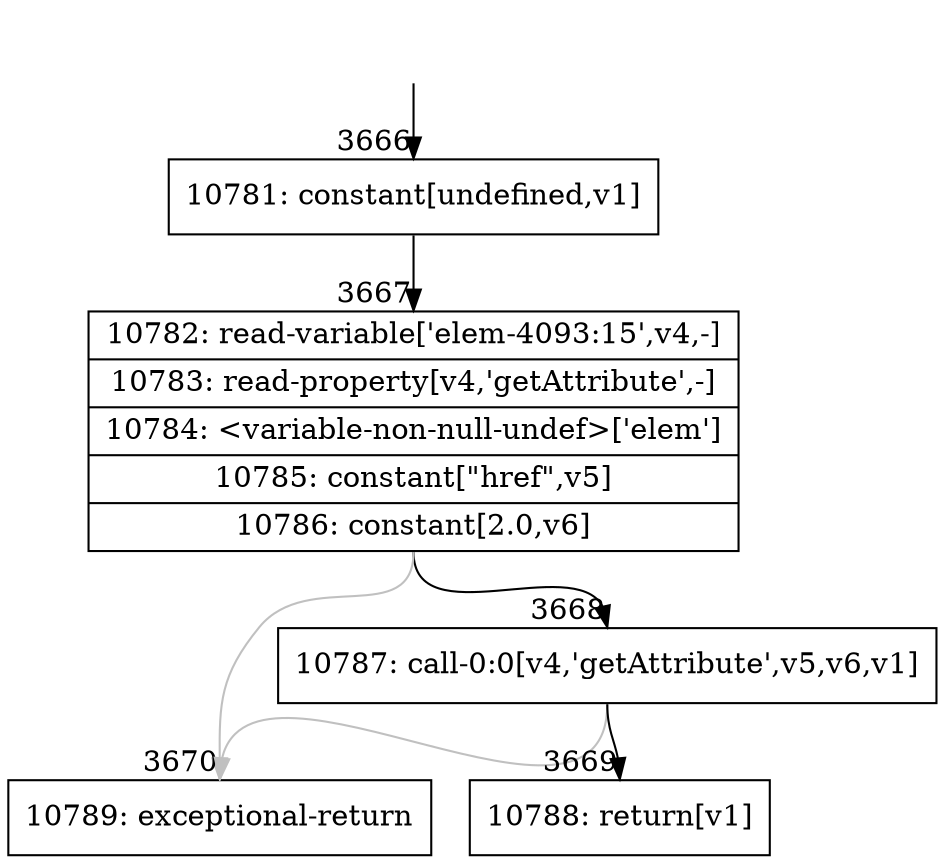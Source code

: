 digraph {
rankdir="TD"
BB_entry239[shape=none,label=""];
BB_entry239 -> BB3666 [tailport=s, headport=n, headlabel="    3666"]
BB3666 [shape=record label="{10781: constant[undefined,v1]}" ] 
BB3666 -> BB3667 [tailport=s, headport=n, headlabel="      3667"]
BB3667 [shape=record label="{10782: read-variable['elem-4093:15',v4,-]|10783: read-property[v4,'getAttribute',-]|10784: \<variable-non-null-undef\>['elem']|10785: constant[\"href\",v5]|10786: constant[2.0,v6]}" ] 
BB3667 -> BB3668 [tailport=s, headport=n, headlabel="      3668"]
BB3667 -> BB3670 [tailport=s, headport=n, color=gray, headlabel="      3670"]
BB3668 [shape=record label="{10787: call-0:0[v4,'getAttribute',v5,v6,v1]}" ] 
BB3668 -> BB3669 [tailport=s, headport=n, headlabel="      3669"]
BB3668 -> BB3670 [tailport=s, headport=n, color=gray]
BB3669 [shape=record label="{10788: return[v1]}" ] 
BB3670 [shape=record label="{10789: exceptional-return}" ] 
}
